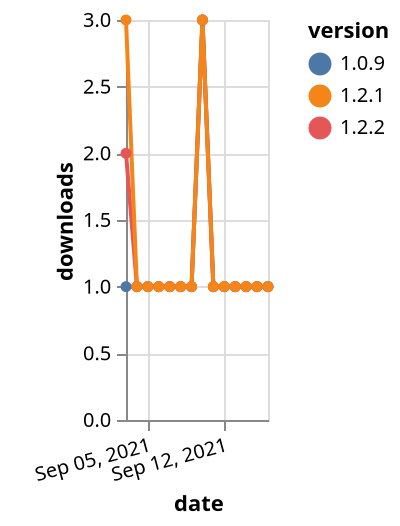 {"$schema": "https://vega.github.io/schema/vega-lite/v5.json", "description": "A simple bar chart with embedded data.", "data": {"values": [{"date": "2021-09-03", "total": 159, "delta": 1, "version": "1.0.9"}, {"date": "2021-09-04", "total": 160, "delta": 1, "version": "1.0.9"}, {"date": "2021-09-05", "total": 161, "delta": 1, "version": "1.0.9"}, {"date": "2021-09-06", "total": 162, "delta": 1, "version": "1.0.9"}, {"date": "2021-09-07", "total": 163, "delta": 1, "version": "1.0.9"}, {"date": "2021-09-08", "total": 164, "delta": 1, "version": "1.0.9"}, {"date": "2021-09-09", "total": 165, "delta": 1, "version": "1.0.9"}, {"date": "2021-09-10", "total": 168, "delta": 3, "version": "1.0.9"}, {"date": "2021-09-11", "total": 169, "delta": 1, "version": "1.0.9"}, {"date": "2021-09-12", "total": 170, "delta": 1, "version": "1.0.9"}, {"date": "2021-09-13", "total": 171, "delta": 1, "version": "1.0.9"}, {"date": "2021-09-14", "total": 172, "delta": 1, "version": "1.0.9"}, {"date": "2021-09-15", "total": 173, "delta": 1, "version": "1.0.9"}, {"date": "2021-09-16", "total": 174, "delta": 1, "version": "1.0.9"}, {"date": "2021-09-03", "total": 48, "delta": 2, "version": "1.2.2"}, {"date": "2021-09-04", "total": 49, "delta": 1, "version": "1.2.2"}, {"date": "2021-09-05", "total": 50, "delta": 1, "version": "1.2.2"}, {"date": "2021-09-06", "total": 51, "delta": 1, "version": "1.2.2"}, {"date": "2021-09-07", "total": 52, "delta": 1, "version": "1.2.2"}, {"date": "2021-09-08", "total": 53, "delta": 1, "version": "1.2.2"}, {"date": "2021-09-09", "total": 54, "delta": 1, "version": "1.2.2"}, {"date": "2021-09-10", "total": 57, "delta": 3, "version": "1.2.2"}, {"date": "2021-09-11", "total": 58, "delta": 1, "version": "1.2.2"}, {"date": "2021-09-12", "total": 59, "delta": 1, "version": "1.2.2"}, {"date": "2021-09-13", "total": 60, "delta": 1, "version": "1.2.2"}, {"date": "2021-09-14", "total": 61, "delta": 1, "version": "1.2.2"}, {"date": "2021-09-15", "total": 62, "delta": 1, "version": "1.2.2"}, {"date": "2021-09-16", "total": 63, "delta": 1, "version": "1.2.2"}, {"date": "2021-09-03", "total": 160, "delta": 3, "version": "1.2.1"}, {"date": "2021-09-04", "total": 161, "delta": 1, "version": "1.2.1"}, {"date": "2021-09-05", "total": 162, "delta": 1, "version": "1.2.1"}, {"date": "2021-09-06", "total": 163, "delta": 1, "version": "1.2.1"}, {"date": "2021-09-07", "total": 164, "delta": 1, "version": "1.2.1"}, {"date": "2021-09-08", "total": 165, "delta": 1, "version": "1.2.1"}, {"date": "2021-09-09", "total": 166, "delta": 1, "version": "1.2.1"}, {"date": "2021-09-10", "total": 169, "delta": 3, "version": "1.2.1"}, {"date": "2021-09-11", "total": 170, "delta": 1, "version": "1.2.1"}, {"date": "2021-09-12", "total": 171, "delta": 1, "version": "1.2.1"}, {"date": "2021-09-13", "total": 172, "delta": 1, "version": "1.2.1"}, {"date": "2021-09-14", "total": 173, "delta": 1, "version": "1.2.1"}, {"date": "2021-09-15", "total": 174, "delta": 1, "version": "1.2.1"}, {"date": "2021-09-16", "total": 175, "delta": 1, "version": "1.2.1"}]}, "width": "container", "mark": {"type": "line", "point": {"filled": true}}, "encoding": {"x": {"field": "date", "type": "temporal", "timeUnit": "yearmonthdate", "title": "date", "axis": {"labelAngle": -15}}, "y": {"field": "delta", "type": "quantitative", "title": "downloads"}, "color": {"field": "version", "type": "nominal"}, "tooltip": {"field": "delta"}}}